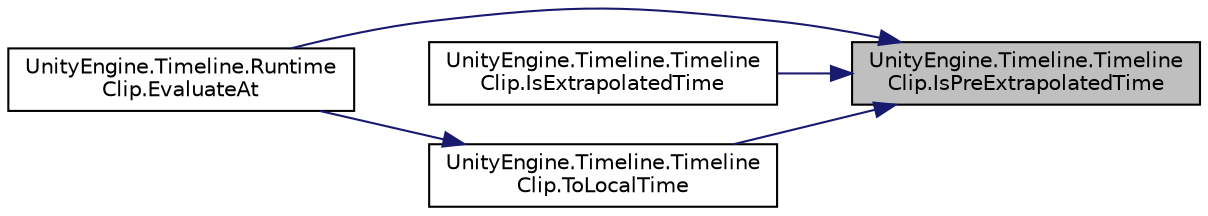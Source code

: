 digraph "UnityEngine.Timeline.TimelineClip.IsPreExtrapolatedTime"
{
 // LATEX_PDF_SIZE
  edge [fontname="Helvetica",fontsize="10",labelfontname="Helvetica",labelfontsize="10"];
  node [fontname="Helvetica",fontsize="10",shape=record];
  rankdir="RL";
  Node1 [label="UnityEngine.Timeline.Timeline\lClip.IsPreExtrapolatedTime",height=0.2,width=0.4,color="black", fillcolor="grey75", style="filled", fontcolor="black",tooltip="Given a time, returns whether it falls within the clip pre-extrapolation"];
  Node1 -> Node2 [dir="back",color="midnightblue",fontsize="10",style="solid",fontname="Helvetica"];
  Node2 [label="UnityEngine.Timeline.Runtime\lClip.EvaluateAt",height=0.2,width=0.4,color="black", fillcolor="white", style="filled",URL="$class_unity_engine_1_1_timeline_1_1_runtime_clip.html#a7ea80d8e08fc1bb42e7bbc37945ce552",tooltip=" "];
  Node1 -> Node3 [dir="back",color="midnightblue",fontsize="10",style="solid",fontname="Helvetica"];
  Node3 [label="UnityEngine.Timeline.Timeline\lClip.IsExtrapolatedTime",height=0.2,width=0.4,color="black", fillcolor="white", style="filled",URL="$class_unity_engine_1_1_timeline_1_1_timeline_clip.html#a84c4571aaaeaa6cac8587c0f48086c44",tooltip="Given a time, returns whether it falls within the clips extrapolation"];
  Node1 -> Node4 [dir="back",color="midnightblue",fontsize="10",style="solid",fontname="Helvetica"];
  Node4 [label="UnityEngine.Timeline.Timeline\lClip.ToLocalTime",height=0.2,width=0.4,color="black", fillcolor="white", style="filled",URL="$class_unity_engine_1_1_timeline_1_1_timeline_clip.html#a0e93badf4d11e12235eec8e938263184",tooltip="Converts from global time to a clips local time."];
  Node4 -> Node2 [dir="back",color="midnightblue",fontsize="10",style="solid",fontname="Helvetica"];
}
